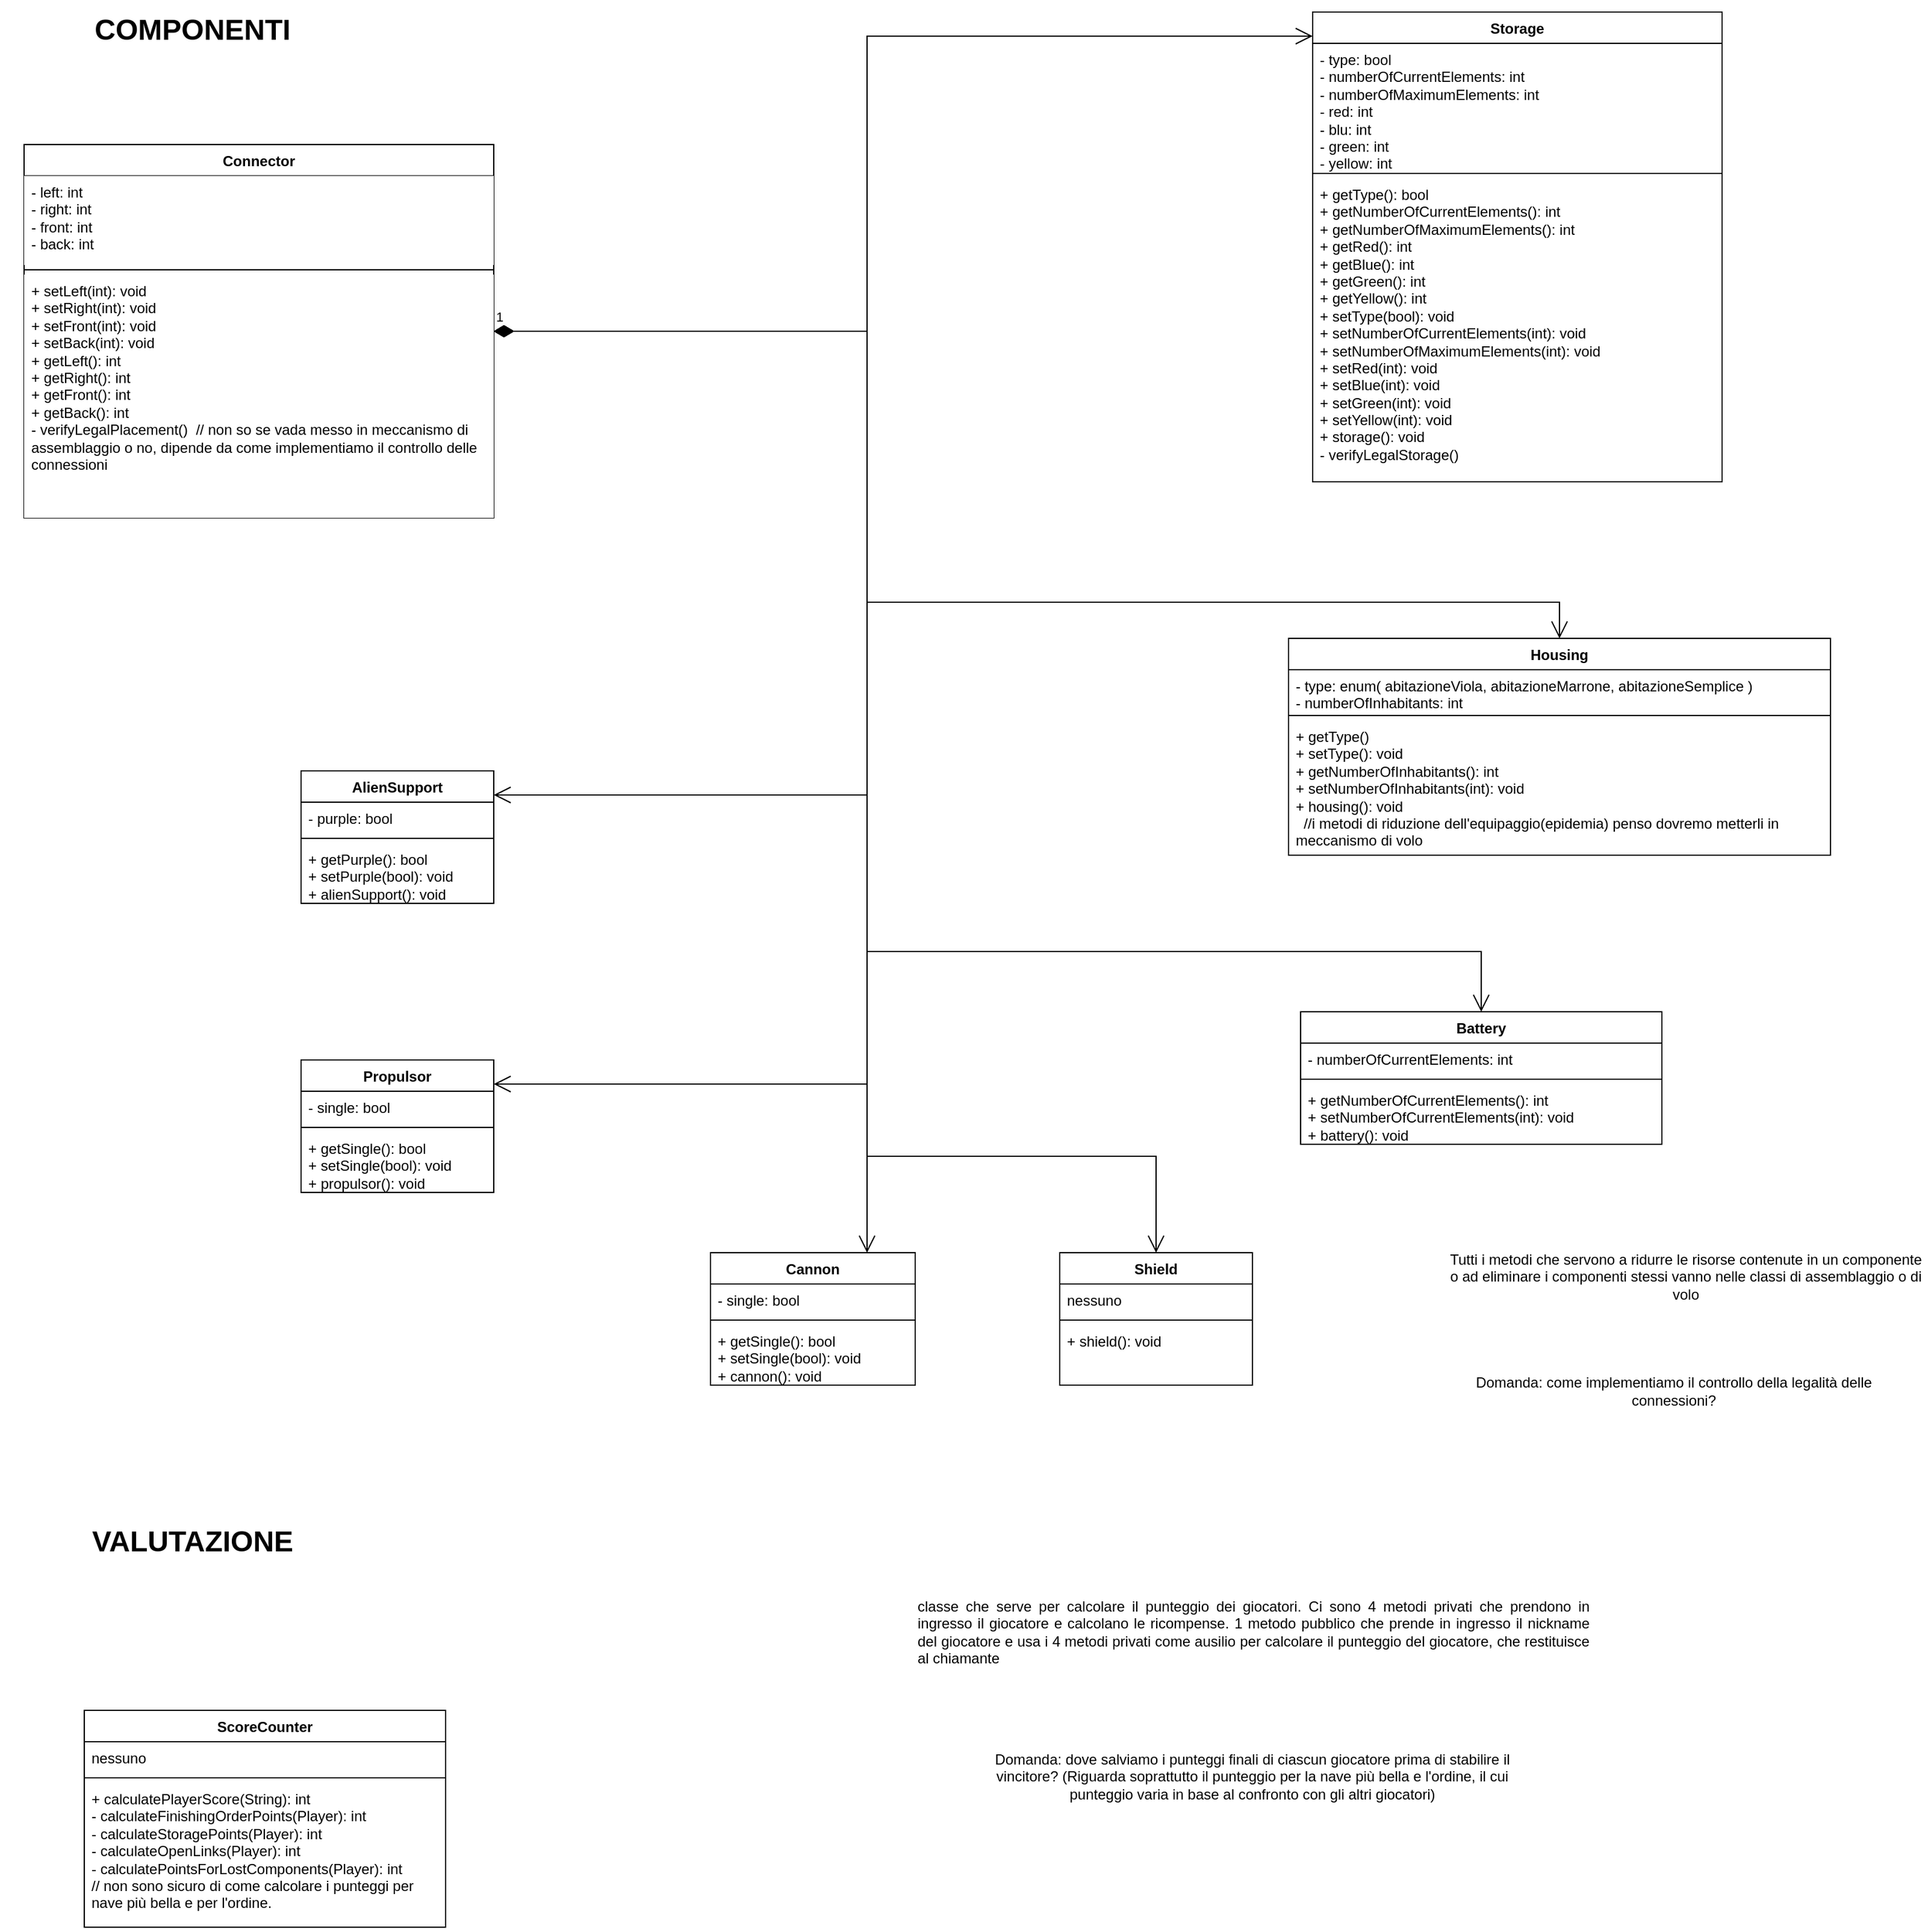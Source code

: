 <mxfile version="26.0.16">
  <diagram id="C5RBs43oDa-KdzZeNtuy" name="Page-1">
    <mxGraphModel dx="1912" dy="1115" grid="1" gridSize="10" guides="1" tooltips="1" connect="1" arrows="1" fold="1" page="1" pageScale="1" pageWidth="827" pageHeight="1169" math="0" shadow="0">
      <root>
        <mxCell id="WIyWlLk6GJQsqaUBKTNV-0" />
        <mxCell id="WIyWlLk6GJQsqaUBKTNV-1" parent="WIyWlLk6GJQsqaUBKTNV-0" />
        <mxCell id="dsIg3zCiA45mQ0eoB1BK-3" value="Connector" style="swimlane;fontStyle=1;align=center;verticalAlign=top;childLayout=stackLayout;horizontal=1;startSize=26;horizontalStack=0;resizeParent=1;resizeParentMax=0;resizeLast=0;collapsible=1;marginBottom=0;whiteSpace=wrap;html=1;fillColor=default;swimlaneFillColor=none;" parent="WIyWlLk6GJQsqaUBKTNV-1" vertex="1">
          <mxGeometry x="30" y="130" width="390" height="310" as="geometry" />
        </mxCell>
        <mxCell id="dsIg3zCiA45mQ0eoB1BK-4" value="- left: int&lt;div&gt;- right: int&lt;/div&gt;&lt;div&gt;- front: int&lt;/div&gt;&lt;div&gt;- back: int&lt;/div&gt;" style="text;strokeColor=none;fillColor=default;align=left;verticalAlign=top;spacingLeft=4;spacingRight=4;overflow=hidden;rotatable=0;points=[[0,0.5],[1,0.5]];portConstraint=eastwest;whiteSpace=wrap;html=1;swimlaneFillColor=none;" parent="dsIg3zCiA45mQ0eoB1BK-3" vertex="1">
          <mxGeometry y="26" width="390" height="74" as="geometry" />
        </mxCell>
        <mxCell id="dsIg3zCiA45mQ0eoB1BK-5" value="" style="line;strokeWidth=1;fillColor=default;align=left;verticalAlign=middle;spacingTop=-1;spacingLeft=3;spacingRight=3;rotatable=0;labelPosition=right;points=[];portConstraint=eastwest;strokeColor=inherit;swimlaneFillColor=none;" parent="dsIg3zCiA45mQ0eoB1BK-3" vertex="1">
          <mxGeometry y="100" width="390" height="8" as="geometry" />
        </mxCell>
        <mxCell id="dsIg3zCiA45mQ0eoB1BK-6" value="&lt;div&gt;+ setLeft(int): void&lt;/div&gt;&lt;div&gt;+ setRight(&lt;span style=&quot;background-color: transparent; color: light-dark(rgb(0, 0, 0), rgb(255, 255, 255));&quot;&gt;int&lt;/span&gt;&lt;span style=&quot;background-color: transparent; color: light-dark(rgb(0, 0, 0), rgb(255, 255, 255));&quot;&gt;)&lt;/span&gt;&lt;span style=&quot;background-color: transparent; color: light-dark(rgb(0, 0, 0), rgb(255, 255, 255));&quot;&gt;: void&lt;/span&gt;&lt;/div&gt;&lt;div&gt;+ setFront(&lt;span style=&quot;background-color: transparent; color: light-dark(rgb(0, 0, 0), rgb(255, 255, 255));&quot;&gt;int&lt;/span&gt;&lt;span style=&quot;background-color: transparent; color: light-dark(rgb(0, 0, 0), rgb(255, 255, 255));&quot;&gt;)&lt;/span&gt;&lt;span style=&quot;background-color: transparent; color: light-dark(rgb(0, 0, 0), rgb(255, 255, 255));&quot;&gt;: void&lt;/span&gt;&lt;/div&gt;&lt;div&gt;+ setBack(&lt;span style=&quot;background-color: transparent; color: light-dark(rgb(0, 0, 0), rgb(255, 255, 255));&quot;&gt;int&lt;/span&gt;&lt;span style=&quot;background-color: transparent; color: light-dark(rgb(0, 0, 0), rgb(255, 255, 255));&quot;&gt;)&lt;/span&gt;&lt;span style=&quot;background-color: transparent; color: light-dark(rgb(0, 0, 0), rgb(255, 255, 255));&quot;&gt;: void&lt;/span&gt;&lt;/div&gt;&lt;div&gt;&lt;div&gt;+ getLeft()&lt;span style=&quot;background-color: transparent; color: light-dark(rgb(0, 0, 0), rgb(255, 255, 255));&quot;&gt;:&amp;nbsp;&lt;/span&gt;&lt;span style=&quot;background-color: transparent; color: light-dark(rgb(0, 0, 0), rgb(255, 255, 255));&quot;&gt;int&lt;/span&gt;&lt;/div&gt;&lt;div&gt;+ getRight()&lt;span style=&quot;background-color: transparent; color: light-dark(rgb(0, 0, 0), rgb(255, 255, 255));&quot;&gt;:&amp;nbsp;&lt;/span&gt;&lt;span style=&quot;background-color: transparent; color: light-dark(rgb(0, 0, 0), rgb(255, 255, 255));&quot;&gt;int&lt;/span&gt;&lt;/div&gt;&lt;div&gt;+ getFront()&lt;span style=&quot;background-color: transparent; color: light-dark(rgb(0, 0, 0), rgb(255, 255, 255));&quot;&gt;:&amp;nbsp;&lt;/span&gt;&lt;span style=&quot;background-color: transparent; color: light-dark(rgb(0, 0, 0), rgb(255, 255, 255));&quot;&gt;int&lt;/span&gt;&lt;/div&gt;&lt;div&gt;+ getBack()&lt;span style=&quot;background-color: transparent; color: light-dark(rgb(0, 0, 0), rgb(255, 255, 255));&quot;&gt;:&amp;nbsp;&lt;/span&gt;&lt;span style=&quot;background-color: transparent; color: light-dark(rgb(0, 0, 0), rgb(255, 255, 255));&quot;&gt;int&lt;/span&gt;&lt;/div&gt;&lt;div&gt;- verifyLegalPlacement()&amp;nbsp; // non so se vada messo in meccanismo di assemblaggio o no, dipende da come implementiamo il controllo delle connessioni&lt;/div&gt;&lt;/div&gt;" style="text;strokeColor=none;fillColor=default;align=left;verticalAlign=top;spacingLeft=4;spacingRight=4;overflow=hidden;rotatable=0;points=[[0,0.5],[1,0.5]];portConstraint=eastwest;whiteSpace=wrap;html=1;swimlaneFillColor=none;" parent="dsIg3zCiA45mQ0eoB1BK-3" vertex="1">
          <mxGeometry y="108" width="390" height="202" as="geometry" />
        </mxCell>
        <mxCell id="dsIg3zCiA45mQ0eoB1BK-8" value="Storage" style="swimlane;fontStyle=1;align=center;verticalAlign=top;childLayout=stackLayout;horizontal=1;startSize=26;horizontalStack=0;resizeParent=1;resizeParentMax=0;resizeLast=0;collapsible=1;marginBottom=0;whiteSpace=wrap;html=1;" parent="WIyWlLk6GJQsqaUBKTNV-1" vertex="1">
          <mxGeometry x="1100" y="20" width="340" height="390" as="geometry" />
        </mxCell>
        <mxCell id="dsIg3zCiA45mQ0eoB1BK-9" value="- type: bool&lt;div&gt;- numberOfCurrentElements: int&lt;/div&gt;&lt;div&gt;- numberOfMaximumElements: int&lt;/div&gt;&lt;div&gt;- red: int&lt;/div&gt;&lt;div&gt;- blu: int&lt;/div&gt;&lt;div&gt;- green: int&lt;/div&gt;&lt;div&gt;- yellow: int&lt;/div&gt;" style="text;strokeColor=none;fillColor=none;align=left;verticalAlign=top;spacingLeft=4;spacingRight=4;overflow=hidden;rotatable=0;points=[[0,0.5],[1,0.5]];portConstraint=eastwest;whiteSpace=wrap;html=1;" parent="dsIg3zCiA45mQ0eoB1BK-8" vertex="1">
          <mxGeometry y="26" width="340" height="104" as="geometry" />
        </mxCell>
        <mxCell id="dsIg3zCiA45mQ0eoB1BK-10" value="" style="line;strokeWidth=1;fillColor=none;align=left;verticalAlign=middle;spacingTop=-1;spacingLeft=3;spacingRight=3;rotatable=0;labelPosition=right;points=[];portConstraint=eastwest;strokeColor=inherit;" parent="dsIg3zCiA45mQ0eoB1BK-8" vertex="1">
          <mxGeometry y="130" width="340" height="8" as="geometry" />
        </mxCell>
        <mxCell id="dsIg3zCiA45mQ0eoB1BK-11" value="+ getType(): bool&lt;div&gt;+ getNumberOfCurrentElements()&lt;span style=&quot;background-color: transparent; color: light-dark(rgb(0, 0, 0), rgb(255, 255, 255));&quot;&gt;: int&lt;/span&gt;&lt;/div&gt;&lt;div&gt;+ getNumberOfMaximumElements()&lt;span style=&quot;background-color: transparent; color: light-dark(rgb(0, 0, 0), rgb(255, 255, 255));&quot;&gt;: int&lt;/span&gt;&lt;/div&gt;&lt;div&gt;+ getRed()&lt;span style=&quot;background-color: transparent; color: light-dark(rgb(0, 0, 0), rgb(255, 255, 255));&quot;&gt;: int&lt;/span&gt;&lt;/div&gt;&lt;div&gt;+ getBlue()&lt;span style=&quot;background-color: transparent; color: light-dark(rgb(0, 0, 0), rgb(255, 255, 255));&quot;&gt;: int&lt;/span&gt;&lt;/div&gt;&lt;div&gt;+ getGreen()&lt;span style=&quot;background-color: transparent; color: light-dark(rgb(0, 0, 0), rgb(255, 255, 255));&quot;&gt;: int&lt;/span&gt;&lt;/div&gt;&lt;div&gt;+ getYellow()&lt;span style=&quot;background-color: transparent; color: light-dark(rgb(0, 0, 0), rgb(255, 255, 255));&quot;&gt;: int&lt;/span&gt;&lt;/div&gt;&lt;div&gt;+ setType(bool): void&lt;div&gt;+ setNumberOfCurrentElements(&lt;span style=&quot;background-color: transparent; color: light-dark(rgb(0, 0, 0), rgb(255, 255, 255));&quot;&gt;int&lt;/span&gt;&lt;span style=&quot;background-color: transparent; color: light-dark(rgb(0, 0, 0), rgb(255, 255, 255));&quot;&gt;)&lt;/span&gt;&lt;span style=&quot;background-color: transparent; color: light-dark(rgb(0, 0, 0), rgb(255, 255, 255));&quot;&gt;: void&lt;/span&gt;&lt;/div&gt;&lt;div&gt;+ setNumberOfMaximumElements(&lt;span style=&quot;background-color: transparent; color: light-dark(rgb(0, 0, 0), rgb(255, 255, 255));&quot;&gt;int&lt;/span&gt;&lt;span style=&quot;background-color: transparent; color: light-dark(rgb(0, 0, 0), rgb(255, 255, 255));&quot;&gt;)&lt;/span&gt;&lt;span style=&quot;background-color: transparent; color: light-dark(rgb(0, 0, 0), rgb(255, 255, 255));&quot;&gt;: void&lt;/span&gt;&lt;/div&gt;&lt;div&gt;+ setRed(&lt;span style=&quot;background-color: transparent; color: light-dark(rgb(0, 0, 0), rgb(255, 255, 255));&quot;&gt;int&lt;/span&gt;&lt;span style=&quot;background-color: transparent; color: light-dark(rgb(0, 0, 0), rgb(255, 255, 255));&quot;&gt;)&lt;/span&gt;&lt;span style=&quot;background-color: transparent; color: light-dark(rgb(0, 0, 0), rgb(255, 255, 255));&quot;&gt;: void&lt;/span&gt;&lt;/div&gt;&lt;div&gt;+ setBlue(&lt;span style=&quot;background-color: transparent; color: light-dark(rgb(0, 0, 0), rgb(255, 255, 255));&quot;&gt;int&lt;/span&gt;&lt;span style=&quot;background-color: transparent; color: light-dark(rgb(0, 0, 0), rgb(255, 255, 255));&quot;&gt;)&lt;/span&gt;&lt;span style=&quot;background-color: transparent; color: light-dark(rgb(0, 0, 0), rgb(255, 255, 255));&quot;&gt;: void&lt;/span&gt;&lt;/div&gt;&lt;div&gt;+ setGreen(&lt;span style=&quot;background-color: transparent; color: light-dark(rgb(0, 0, 0), rgb(255, 255, 255));&quot;&gt;int&lt;/span&gt;&lt;span style=&quot;background-color: transparent; color: light-dark(rgb(0, 0, 0), rgb(255, 255, 255));&quot;&gt;)&lt;/span&gt;&lt;span style=&quot;background-color: transparent; color: light-dark(rgb(0, 0, 0), rgb(255, 255, 255));&quot;&gt;: void&lt;/span&gt;&lt;/div&gt;&lt;div&gt;+ setYellow(&lt;span style=&quot;background-color: transparent; color: light-dark(rgb(0, 0, 0), rgb(255, 255, 255));&quot;&gt;int&lt;/span&gt;&lt;span style=&quot;background-color: transparent; color: light-dark(rgb(0, 0, 0), rgb(255, 255, 255));&quot;&gt;)&lt;/span&gt;&lt;span style=&quot;background-color: transparent; color: light-dark(rgb(0, 0, 0), rgb(255, 255, 255));&quot;&gt;: void&lt;/span&gt;&lt;/div&gt;&lt;/div&gt;&lt;div&gt;&lt;span style=&quot;background-color: transparent; color: light-dark(rgb(0, 0, 0), rgb(255, 255, 255));&quot;&gt;+ storage()&lt;/span&gt;&lt;span style=&quot;background-color: transparent; color: light-dark(rgb(0, 0, 0), rgb(255, 255, 255));&quot;&gt;: void&lt;/span&gt;&lt;/div&gt;&lt;div&gt;- verifyLegalStorage()&lt;/div&gt;" style="text;strokeColor=none;fillColor=none;align=left;verticalAlign=top;spacingLeft=4;spacingRight=4;overflow=hidden;rotatable=0;points=[[0,0.5],[1,0.5]];portConstraint=eastwest;whiteSpace=wrap;html=1;" parent="dsIg3zCiA45mQ0eoB1BK-8" vertex="1">
          <mxGeometry y="138" width="340" height="252" as="geometry" />
        </mxCell>
        <mxCell id="dsIg3zCiA45mQ0eoB1BK-21" value="&lt;div&gt;Cannon&lt;/div&gt;" style="swimlane;fontStyle=1;align=center;verticalAlign=top;childLayout=stackLayout;horizontal=1;startSize=26;horizontalStack=0;resizeParent=1;resizeParentMax=0;resizeLast=0;collapsible=1;marginBottom=0;whiteSpace=wrap;html=1;" parent="WIyWlLk6GJQsqaUBKTNV-1" vertex="1">
          <mxGeometry x="600" y="1050" width="170" height="110" as="geometry" />
        </mxCell>
        <mxCell id="dsIg3zCiA45mQ0eoB1BK-22" value="- single: bool" style="text;strokeColor=none;fillColor=none;align=left;verticalAlign=top;spacingLeft=4;spacingRight=4;overflow=hidden;rotatable=0;points=[[0,0.5],[1,0.5]];portConstraint=eastwest;whiteSpace=wrap;html=1;" parent="dsIg3zCiA45mQ0eoB1BK-21" vertex="1">
          <mxGeometry y="26" width="170" height="26" as="geometry" />
        </mxCell>
        <mxCell id="dsIg3zCiA45mQ0eoB1BK-23" value="" style="line;strokeWidth=1;fillColor=none;align=left;verticalAlign=middle;spacingTop=-1;spacingLeft=3;spacingRight=3;rotatable=0;labelPosition=right;points=[];portConstraint=eastwest;strokeColor=inherit;" parent="dsIg3zCiA45mQ0eoB1BK-21" vertex="1">
          <mxGeometry y="52" width="170" height="8" as="geometry" />
        </mxCell>
        <mxCell id="dsIg3zCiA45mQ0eoB1BK-24" value="+ getSingle(): bool&lt;div&gt;+ setSingle(bool&lt;span style=&quot;background-color: transparent; color: light-dark(rgb(0, 0, 0), rgb(255, 255, 255));&quot;&gt;)&lt;/span&gt;&lt;span style=&quot;background-color: transparent; color: light-dark(rgb(0, 0, 0), rgb(255, 255, 255));&quot;&gt;: void&lt;/span&gt;&lt;/div&gt;&lt;div&gt;&lt;span style=&quot;background-color: transparent; color: light-dark(rgb(0, 0, 0), rgb(255, 255, 255));&quot;&gt;+ cannon()&lt;/span&gt;&lt;span style=&quot;background-color: transparent; color: light-dark(rgb(0, 0, 0), rgb(255, 255, 255));&quot;&gt;: void&lt;/span&gt;&lt;/div&gt;" style="text;strokeColor=none;fillColor=none;align=left;verticalAlign=top;spacingLeft=4;spacingRight=4;overflow=hidden;rotatable=0;points=[[0,0.5],[1,0.5]];portConstraint=eastwest;whiteSpace=wrap;html=1;" parent="dsIg3zCiA45mQ0eoB1BK-21" vertex="1">
          <mxGeometry y="60" width="170" height="50" as="geometry" />
        </mxCell>
        <mxCell id="dsIg3zCiA45mQ0eoB1BK-29" value="Propulsor" style="swimlane;fontStyle=1;align=center;verticalAlign=top;childLayout=stackLayout;horizontal=1;startSize=26;horizontalStack=0;resizeParent=1;resizeParentMax=0;resizeLast=0;collapsible=1;marginBottom=0;whiteSpace=wrap;html=1;" parent="WIyWlLk6GJQsqaUBKTNV-1" vertex="1">
          <mxGeometry x="260" y="890" width="160" height="110" as="geometry" />
        </mxCell>
        <mxCell id="dsIg3zCiA45mQ0eoB1BK-30" value="- single: bool" style="text;strokeColor=none;fillColor=none;align=left;verticalAlign=top;spacingLeft=4;spacingRight=4;overflow=hidden;rotatable=0;points=[[0,0.5],[1,0.5]];portConstraint=eastwest;whiteSpace=wrap;html=1;" parent="dsIg3zCiA45mQ0eoB1BK-29" vertex="1">
          <mxGeometry y="26" width="160" height="26" as="geometry" />
        </mxCell>
        <mxCell id="dsIg3zCiA45mQ0eoB1BK-31" value="" style="line;strokeWidth=1;fillColor=none;align=left;verticalAlign=middle;spacingTop=-1;spacingLeft=3;spacingRight=3;rotatable=0;labelPosition=right;points=[];portConstraint=eastwest;strokeColor=inherit;" parent="dsIg3zCiA45mQ0eoB1BK-29" vertex="1">
          <mxGeometry y="52" width="160" height="8" as="geometry" />
        </mxCell>
        <mxCell id="dsIg3zCiA45mQ0eoB1BK-32" value="+ getSingle(): bool&lt;div&gt;+ setSingle(bool): void&lt;/div&gt;&lt;div&gt;+ propulsor()&lt;span style=&quot;background-color: transparent; color: light-dark(rgb(0, 0, 0), rgb(255, 255, 255));&quot;&gt;: void&lt;/span&gt;&lt;/div&gt;" style="text;strokeColor=none;fillColor=none;align=left;verticalAlign=top;spacingLeft=4;spacingRight=4;overflow=hidden;rotatable=0;points=[[0,0.5],[1,0.5]];portConstraint=eastwest;whiteSpace=wrap;html=1;" parent="dsIg3zCiA45mQ0eoB1BK-29" vertex="1">
          <mxGeometry y="60" width="160" height="50" as="geometry" />
        </mxCell>
        <mxCell id="dsIg3zCiA45mQ0eoB1BK-33" value="Battery" style="swimlane;fontStyle=1;align=center;verticalAlign=top;childLayout=stackLayout;horizontal=1;startSize=26;horizontalStack=0;resizeParent=1;resizeParentMax=0;resizeLast=0;collapsible=1;marginBottom=0;whiteSpace=wrap;html=1;" parent="WIyWlLk6GJQsqaUBKTNV-1" vertex="1">
          <mxGeometry x="1090" y="850" width="300" height="110" as="geometry" />
        </mxCell>
        <mxCell id="dsIg3zCiA45mQ0eoB1BK-34" value="- numberOfCurrentElements: int" style="text;strokeColor=none;fillColor=none;align=left;verticalAlign=top;spacingLeft=4;spacingRight=4;overflow=hidden;rotatable=0;points=[[0,0.5],[1,0.5]];portConstraint=eastwest;whiteSpace=wrap;html=1;" parent="dsIg3zCiA45mQ0eoB1BK-33" vertex="1">
          <mxGeometry y="26" width="300" height="26" as="geometry" />
        </mxCell>
        <mxCell id="dsIg3zCiA45mQ0eoB1BK-35" value="" style="line;strokeWidth=1;fillColor=none;align=left;verticalAlign=middle;spacingTop=-1;spacingLeft=3;spacingRight=3;rotatable=0;labelPosition=right;points=[];portConstraint=eastwest;strokeColor=inherit;" parent="dsIg3zCiA45mQ0eoB1BK-33" vertex="1">
          <mxGeometry y="52" width="300" height="8" as="geometry" />
        </mxCell>
        <mxCell id="dsIg3zCiA45mQ0eoB1BK-36" value="+ getNumberOfCurrentElements():&amp;nbsp;&lt;span style=&quot;color: light-dark(rgb(0, 0, 0), rgb(255, 255, 255)); background-color: transparent;&quot;&gt;int&lt;/span&gt;&lt;div&gt;+ setN&lt;span style=&quot;background-color: transparent; color: light-dark(rgb(0, 0, 0), rgb(255, 255, 255));&quot;&gt;umberOfCurrentElements(&lt;/span&gt;&lt;span style=&quot;background-color: transparent; color: light-dark(rgb(0, 0, 0), rgb(255, 255, 255));&quot;&gt;int&lt;/span&gt;&lt;span style=&quot;background-color: transparent; color: light-dark(rgb(0, 0, 0), rgb(255, 255, 255));&quot;&gt;)&lt;/span&gt;&lt;span style=&quot;background-color: transparent; color: light-dark(rgb(0, 0, 0), rgb(255, 255, 255));&quot;&gt;: void&lt;/span&gt;&lt;/div&gt;&lt;div&gt;&lt;span style=&quot;background-color: transparent; color: light-dark(rgb(0, 0, 0), rgb(255, 255, 255));&quot;&gt;+ battery(): void&lt;/span&gt;&lt;/div&gt;" style="text;strokeColor=none;fillColor=none;align=left;verticalAlign=top;spacingLeft=4;spacingRight=4;overflow=hidden;rotatable=0;points=[[0,0.5],[1,0.5]];portConstraint=eastwest;whiteSpace=wrap;html=1;" parent="dsIg3zCiA45mQ0eoB1BK-33" vertex="1">
          <mxGeometry y="60" width="300" height="50" as="geometry" />
        </mxCell>
        <mxCell id="dsIg3zCiA45mQ0eoB1BK-50" value="Housing" style="swimlane;fontStyle=1;align=center;verticalAlign=top;childLayout=stackLayout;horizontal=1;startSize=26;horizontalStack=0;resizeParent=1;resizeParentMax=0;resizeLast=0;collapsible=1;marginBottom=0;whiteSpace=wrap;html=1;" parent="WIyWlLk6GJQsqaUBKTNV-1" vertex="1">
          <mxGeometry x="1080" y="540" width="450" height="180" as="geometry" />
        </mxCell>
        <mxCell id="dsIg3zCiA45mQ0eoB1BK-51" value="- type: enum( abitazioneViola, abitazioneMarrone, abitazioneSemplice )&lt;div&gt;- numberOfInhabitants: int&lt;/div&gt;" style="text;strokeColor=none;fillColor=none;align=left;verticalAlign=top;spacingLeft=4;spacingRight=4;overflow=hidden;rotatable=0;points=[[0,0.5],[1,0.5]];portConstraint=eastwest;whiteSpace=wrap;html=1;" parent="dsIg3zCiA45mQ0eoB1BK-50" vertex="1">
          <mxGeometry y="26" width="450" height="34" as="geometry" />
        </mxCell>
        <mxCell id="dsIg3zCiA45mQ0eoB1BK-52" value="" style="line;strokeWidth=1;fillColor=none;align=left;verticalAlign=middle;spacingTop=-1;spacingLeft=3;spacingRight=3;rotatable=0;labelPosition=right;points=[];portConstraint=eastwest;strokeColor=inherit;" parent="dsIg3zCiA45mQ0eoB1BK-50" vertex="1">
          <mxGeometry y="60" width="450" height="8" as="geometry" />
        </mxCell>
        <mxCell id="dsIg3zCiA45mQ0eoB1BK-53" value="+ getType()&lt;div&gt;+ setType()&lt;span style=&quot;background-color: transparent; color: light-dark(rgb(0, 0, 0), rgb(255, 255, 255));&quot;&gt;: void&lt;/span&gt;&lt;/div&gt;&lt;div&gt;+ getN&lt;span style=&quot;background-color: transparent; color: light-dark(rgb(0, 0, 0), rgb(255, 255, 255));&quot;&gt;umberOfInhabitants()&lt;/span&gt;&lt;span style=&quot;background-color: transparent; color: light-dark(rgb(0, 0, 0), rgb(255, 255, 255));&quot;&gt;:&amp;nbsp;&lt;/span&gt;&lt;span style=&quot;background-color: transparent; color: light-dark(rgb(0, 0, 0), rgb(255, 255, 255));&quot;&gt;int&lt;/span&gt;&lt;/div&gt;&lt;div&gt;&lt;span style=&quot;background-color: transparent; color: light-dark(rgb(0, 0, 0), rgb(255, 255, 255));&quot;&gt;+ setN&lt;/span&gt;&lt;span style=&quot;background-color: transparent; color: light-dark(rgb(0, 0, 0), rgb(255, 255, 255));&quot;&gt;umberOfInhabitants(&lt;/span&gt;&lt;span style=&quot;background-color: transparent; color: light-dark(rgb(0, 0, 0), rgb(255, 255, 255));&quot;&gt;int&lt;/span&gt;&lt;span style=&quot;background-color: transparent; color: light-dark(rgb(0, 0, 0), rgb(255, 255, 255));&quot;&gt;)&lt;/span&gt;&lt;span style=&quot;background-color: transparent; color: light-dark(rgb(0, 0, 0), rgb(255, 255, 255));&quot;&gt;: void&lt;/span&gt;&lt;span style=&quot;background-color: transparent; color: light-dark(rgb(0, 0, 0), rgb(255, 255, 255));&quot;&gt;&amp;nbsp;&amp;nbsp;&lt;/span&gt;&lt;/div&gt;&lt;div&gt;&lt;span style=&quot;background-color: transparent; color: light-dark(rgb(0, 0, 0), rgb(255, 255, 255));&quot;&gt;+ housing()&lt;/span&gt;&lt;span style=&quot;background-color: transparent; color: light-dark(rgb(0, 0, 0), rgb(255, 255, 255));&quot;&gt;: void&amp;nbsp; &amp;nbsp; &amp;nbsp;&lt;/span&gt;&lt;/div&gt;&lt;div&gt;&lt;span style=&quot;background-color: transparent; color: light-dark(rgb(0, 0, 0), rgb(255, 255, 255));&quot;&gt;&amp;nbsp; //i metodi di riduzione dell&#39;equipaggio(epidemia) penso dovremo metterli in meccanismo di volo&lt;/span&gt;&lt;/div&gt;" style="text;strokeColor=none;fillColor=none;align=left;verticalAlign=top;spacingLeft=4;spacingRight=4;overflow=hidden;rotatable=0;points=[[0,0.5],[1,0.5]];portConstraint=eastwest;whiteSpace=wrap;html=1;" parent="dsIg3zCiA45mQ0eoB1BK-50" vertex="1">
          <mxGeometry y="68" width="450" height="112" as="geometry" />
        </mxCell>
        <mxCell id="dsIg3zCiA45mQ0eoB1BK-56" value="AlienSupport" style="swimlane;fontStyle=1;align=center;verticalAlign=top;childLayout=stackLayout;horizontal=1;startSize=26;horizontalStack=0;resizeParent=1;resizeParentMax=0;resizeLast=0;collapsible=1;marginBottom=0;whiteSpace=wrap;html=1;" parent="WIyWlLk6GJQsqaUBKTNV-1" vertex="1">
          <mxGeometry x="260" y="650" width="160" height="110" as="geometry" />
        </mxCell>
        <mxCell id="dsIg3zCiA45mQ0eoB1BK-57" value="- purple: bool" style="text;strokeColor=none;fillColor=none;align=left;verticalAlign=top;spacingLeft=4;spacingRight=4;overflow=hidden;rotatable=0;points=[[0,0.5],[1,0.5]];portConstraint=eastwest;whiteSpace=wrap;html=1;" parent="dsIg3zCiA45mQ0eoB1BK-56" vertex="1">
          <mxGeometry y="26" width="160" height="26" as="geometry" />
        </mxCell>
        <mxCell id="dsIg3zCiA45mQ0eoB1BK-58" value="" style="line;strokeWidth=1;fillColor=none;align=left;verticalAlign=middle;spacingTop=-1;spacingLeft=3;spacingRight=3;rotatable=0;labelPosition=right;points=[];portConstraint=eastwest;strokeColor=inherit;" parent="dsIg3zCiA45mQ0eoB1BK-56" vertex="1">
          <mxGeometry y="52" width="160" height="8" as="geometry" />
        </mxCell>
        <mxCell id="dsIg3zCiA45mQ0eoB1BK-59" value="+ getPurple(): bool&lt;div&gt;+ setPurple(bool&lt;span style=&quot;background-color: transparent; color: light-dark(rgb(0, 0, 0), rgb(255, 255, 255));&quot;&gt;)&lt;/span&gt;&lt;span style=&quot;background-color: transparent; color: light-dark(rgb(0, 0, 0), rgb(255, 255, 255));&quot;&gt;: void&lt;/span&gt;&lt;/div&gt;&lt;div&gt;&lt;span style=&quot;background-color: transparent; color: light-dark(rgb(0, 0, 0), rgb(255, 255, 255));&quot;&gt;+ alienSupport(): void&lt;/span&gt;&lt;/div&gt;" style="text;strokeColor=none;fillColor=none;align=left;verticalAlign=top;spacingLeft=4;spacingRight=4;overflow=hidden;rotatable=0;points=[[0,0.5],[1,0.5]];portConstraint=eastwest;whiteSpace=wrap;html=1;" parent="dsIg3zCiA45mQ0eoB1BK-56" vertex="1">
          <mxGeometry y="60" width="160" height="50" as="geometry" />
        </mxCell>
        <mxCell id="dsIg3zCiA45mQ0eoB1BK-68" value="&lt;font style=&quot;font-size: 24px;&quot;&gt;&lt;b style=&quot;&quot;&gt;COMPONENTI&lt;/b&gt;&lt;/font&gt;" style="text;html=1;align=center;verticalAlign=middle;whiteSpace=wrap;rounded=0;" parent="WIyWlLk6GJQsqaUBKTNV-1" vertex="1">
          <mxGeometry x="10" y="10" width="320" height="50" as="geometry" />
        </mxCell>
        <mxCell id="PtSkCmKMylyB3cH6BrQv-422" value="&lt;font style=&quot;font-size: 24px;&quot;&gt;&lt;b&gt;VALUTAZIONE&lt;/b&gt;&lt;/font&gt;" style="text;html=1;align=center;verticalAlign=middle;whiteSpace=wrap;rounded=0;" parent="WIyWlLk6GJQsqaUBKTNV-1" vertex="1">
          <mxGeometry x="30" y="1270" width="280" height="40" as="geometry" />
        </mxCell>
        <mxCell id="PtSkCmKMylyB3cH6BrQv-423" value="ScoreCounter" style="swimlane;fontStyle=1;align=center;verticalAlign=top;childLayout=stackLayout;horizontal=1;startSize=26;horizontalStack=0;resizeParent=1;resizeParentMax=0;resizeLast=0;collapsible=1;marginBottom=0;whiteSpace=wrap;html=1;" parent="WIyWlLk6GJQsqaUBKTNV-1" vertex="1">
          <mxGeometry x="80" y="1430" width="300" height="180" as="geometry" />
        </mxCell>
        <mxCell id="PtSkCmKMylyB3cH6BrQv-424" value="nessuno&lt;div&gt;&lt;br&gt;&lt;/div&gt;" style="text;strokeColor=none;fillColor=none;align=left;verticalAlign=top;spacingLeft=4;spacingRight=4;overflow=hidden;rotatable=0;points=[[0,0.5],[1,0.5]];portConstraint=eastwest;whiteSpace=wrap;html=1;" parent="PtSkCmKMylyB3cH6BrQv-423" vertex="1">
          <mxGeometry y="26" width="300" height="26" as="geometry" />
        </mxCell>
        <mxCell id="PtSkCmKMylyB3cH6BrQv-425" value="" style="line;strokeWidth=1;fillColor=none;align=left;verticalAlign=middle;spacingTop=-1;spacingLeft=3;spacingRight=3;rotatable=0;labelPosition=right;points=[];portConstraint=eastwest;strokeColor=inherit;" parent="PtSkCmKMylyB3cH6BrQv-423" vertex="1">
          <mxGeometry y="52" width="300" height="8" as="geometry" />
        </mxCell>
        <mxCell id="PtSkCmKMylyB3cH6BrQv-426" value="+ calculatePlayerScore(String): int&lt;div&gt;- calculateFinishingOrderPoints(Player): int&lt;br&gt;&lt;div&gt;- calculateStoragePoints(Player): int&lt;/div&gt;&lt;div&gt;- calculateOpenLinks(Player): int&amp;nbsp;&lt;/div&gt;&lt;div&gt;- calculatePointsForLostComponents(&lt;span style=&quot;background-color: transparent; color: light-dark(rgb(0, 0, 0), rgb(255, 255, 255));&quot;&gt;Player&lt;/span&gt;&lt;span style=&quot;background-color: transparent; color: light-dark(rgb(0, 0, 0), rgb(255, 255, 255));&quot;&gt;): int&lt;/span&gt;&lt;/div&gt;&lt;div&gt;// non sono sicuro di come calcolare i punteggi per&lt;/div&gt;&lt;/div&gt;&lt;div&gt;nave più bella e per l&#39;ordine.&lt;/div&gt;" style="text;strokeColor=none;fillColor=none;align=left;verticalAlign=top;spacingLeft=4;spacingRight=4;overflow=hidden;rotatable=0;points=[[0,0.5],[1,0.5]];portConstraint=eastwest;whiteSpace=wrap;html=1;" parent="PtSkCmKMylyB3cH6BrQv-423" vertex="1">
          <mxGeometry y="60" width="300" height="120" as="geometry" />
        </mxCell>
        <mxCell id="PtSkCmKMylyB3cH6BrQv-427" value="Shield" style="swimlane;fontStyle=1;align=center;verticalAlign=top;childLayout=stackLayout;horizontal=1;startSize=26;horizontalStack=0;resizeParent=1;resizeParentMax=0;resizeLast=0;collapsible=1;marginBottom=0;whiteSpace=wrap;html=1;" parent="WIyWlLk6GJQsqaUBKTNV-1" vertex="1">
          <mxGeometry x="890" y="1050" width="160" height="110" as="geometry" />
        </mxCell>
        <mxCell id="PtSkCmKMylyB3cH6BrQv-428" value="nessuno" style="text;strokeColor=none;fillColor=none;align=left;verticalAlign=top;spacingLeft=4;spacingRight=4;overflow=hidden;rotatable=0;points=[[0,0.5],[1,0.5]];portConstraint=eastwest;whiteSpace=wrap;html=1;" parent="PtSkCmKMylyB3cH6BrQv-427" vertex="1">
          <mxGeometry y="26" width="160" height="26" as="geometry" />
        </mxCell>
        <mxCell id="PtSkCmKMylyB3cH6BrQv-429" value="" style="line;strokeWidth=1;fillColor=none;align=left;verticalAlign=middle;spacingTop=-1;spacingLeft=3;spacingRight=3;rotatable=0;labelPosition=right;points=[];portConstraint=eastwest;strokeColor=inherit;" parent="PtSkCmKMylyB3cH6BrQv-427" vertex="1">
          <mxGeometry y="52" width="160" height="8" as="geometry" />
        </mxCell>
        <mxCell id="PtSkCmKMylyB3cH6BrQv-430" value="&lt;div&gt;+ shield()&lt;span style=&quot;background-color: transparent; color: light-dark(rgb(0, 0, 0), rgb(255, 255, 255));&quot;&gt;: void&lt;/span&gt;&lt;/div&gt;" style="text;strokeColor=none;fillColor=none;align=left;verticalAlign=top;spacingLeft=4;spacingRight=4;overflow=hidden;rotatable=0;points=[[0,0.5],[1,0.5]];portConstraint=eastwest;whiteSpace=wrap;html=1;" parent="PtSkCmKMylyB3cH6BrQv-427" vertex="1">
          <mxGeometry y="60" width="160" height="50" as="geometry" />
        </mxCell>
        <mxCell id="PtSkCmKMylyB3cH6BrQv-431" value="Tutti i metodi che servono a ridurre le risorse contenute in un componente o ad eliminare i componenti stessi vanno nelle classi di assemblaggio o di volo" style="text;html=1;align=center;verticalAlign=middle;whiteSpace=wrap;rounded=0;" parent="WIyWlLk6GJQsqaUBKTNV-1" vertex="1">
          <mxGeometry x="1210" y="1050" width="400" height="40" as="geometry" />
        </mxCell>
        <mxCell id="PtSkCmKMylyB3cH6BrQv-432" value="Domanda: come implementiamo il controllo della legalità delle connessioni?" style="text;html=1;align=center;verticalAlign=middle;whiteSpace=wrap;rounded=0;" parent="WIyWlLk6GJQsqaUBKTNV-1" vertex="1">
          <mxGeometry x="1200" y="1150" width="400" height="30" as="geometry" />
        </mxCell>
        <mxCell id="PtSkCmKMylyB3cH6BrQv-435" value="1" style="endArrow=open;html=1;endSize=12;startArrow=diamondThin;startSize=14;startFill=1;edgeStyle=orthogonalEdgeStyle;align=left;verticalAlign=bottom;rounded=0;" parent="WIyWlLk6GJQsqaUBKTNV-1" source="dsIg3zCiA45mQ0eoB1BK-3" target="dsIg3zCiA45mQ0eoB1BK-8" edge="1">
          <mxGeometry x="-1" y="3" relative="1" as="geometry">
            <mxPoint x="640" y="140" as="sourcePoint" />
            <mxPoint x="800" y="140" as="targetPoint" />
            <Array as="points">
              <mxPoint x="730" y="285" />
              <mxPoint x="730" y="40" />
            </Array>
          </mxGeometry>
        </mxCell>
        <mxCell id="PtSkCmKMylyB3cH6BrQv-436" value="1" style="endArrow=open;html=1;endSize=12;startArrow=diamondThin;startSize=14;startFill=1;edgeStyle=orthogonalEdgeStyle;align=left;verticalAlign=bottom;rounded=0;" parent="WIyWlLk6GJQsqaUBKTNV-1" source="dsIg3zCiA45mQ0eoB1BK-3" target="dsIg3zCiA45mQ0eoB1BK-50" edge="1">
          <mxGeometry x="-1" y="3" relative="1" as="geometry">
            <mxPoint x="610" y="530" as="sourcePoint" />
            <mxPoint x="770" y="530" as="targetPoint" />
            <Array as="points">
              <mxPoint x="730" y="285" />
              <mxPoint x="730" y="510" />
              <mxPoint x="1305" y="510" />
            </Array>
          </mxGeometry>
        </mxCell>
        <mxCell id="PtSkCmKMylyB3cH6BrQv-437" value="1" style="endArrow=open;html=1;endSize=12;startArrow=diamondThin;startSize=14;startFill=1;edgeStyle=orthogonalEdgeStyle;align=left;verticalAlign=bottom;rounded=0;" parent="WIyWlLk6GJQsqaUBKTNV-1" source="dsIg3zCiA45mQ0eoB1BK-3" target="dsIg3zCiA45mQ0eoB1BK-33" edge="1">
          <mxGeometry x="-1" y="3" relative="1" as="geometry">
            <mxPoint x="610" y="530" as="sourcePoint" />
            <mxPoint x="770" y="530" as="targetPoint" />
            <Array as="points">
              <mxPoint x="730" y="285" />
              <mxPoint x="730" y="800" />
              <mxPoint x="1240" y="800" />
            </Array>
          </mxGeometry>
        </mxCell>
        <mxCell id="PtSkCmKMylyB3cH6BrQv-438" value="1" style="endArrow=open;html=1;endSize=12;startArrow=diamondThin;startSize=14;startFill=1;edgeStyle=orthogonalEdgeStyle;align=left;verticalAlign=bottom;rounded=0;exitX=1;exitY=0.5;exitDx=0;exitDy=0;" parent="WIyWlLk6GJQsqaUBKTNV-1" source="dsIg3zCiA45mQ0eoB1BK-3" target="PtSkCmKMylyB3cH6BrQv-427" edge="1">
          <mxGeometry x="-1" y="3" relative="1" as="geometry">
            <mxPoint x="640" y="850" as="sourcePoint" />
            <mxPoint x="800" y="850" as="targetPoint" />
            <Array as="points">
              <mxPoint x="730" y="285" />
              <mxPoint x="730" y="970" />
              <mxPoint x="970" y="970" />
            </Array>
          </mxGeometry>
        </mxCell>
        <mxCell id="PtSkCmKMylyB3cH6BrQv-439" value="1" style="endArrow=open;html=1;endSize=12;startArrow=diamondThin;startSize=14;startFill=1;edgeStyle=orthogonalEdgeStyle;align=left;verticalAlign=bottom;rounded=0;" parent="WIyWlLk6GJQsqaUBKTNV-1" source="dsIg3zCiA45mQ0eoB1BK-3" target="dsIg3zCiA45mQ0eoB1BK-21" edge="1">
          <mxGeometry x="-1" y="3" relative="1" as="geometry">
            <mxPoint x="520" y="700" as="sourcePoint" />
            <mxPoint x="680" y="700" as="targetPoint" />
            <Array as="points">
              <mxPoint x="730" y="285" />
            </Array>
          </mxGeometry>
        </mxCell>
        <mxCell id="PtSkCmKMylyB3cH6BrQv-440" value="1" style="endArrow=open;html=1;endSize=12;startArrow=diamondThin;startSize=14;startFill=1;edgeStyle=orthogonalEdgeStyle;align=left;verticalAlign=bottom;rounded=0;" parent="WIyWlLk6GJQsqaUBKTNV-1" source="dsIg3zCiA45mQ0eoB1BK-3" target="dsIg3zCiA45mQ0eoB1BK-29" edge="1">
          <mxGeometry x="-1" y="3" relative="1" as="geometry">
            <mxPoint x="520" y="700" as="sourcePoint" />
            <mxPoint x="680" y="700" as="targetPoint" />
            <Array as="points">
              <mxPoint x="730" y="285" />
              <mxPoint x="730" y="910" />
            </Array>
          </mxGeometry>
        </mxCell>
        <mxCell id="PtSkCmKMylyB3cH6BrQv-441" value="1" style="endArrow=open;html=1;endSize=12;startArrow=diamondThin;startSize=14;startFill=1;edgeStyle=orthogonalEdgeStyle;align=left;verticalAlign=bottom;rounded=0;" parent="WIyWlLk6GJQsqaUBKTNV-1" source="dsIg3zCiA45mQ0eoB1BK-3" target="dsIg3zCiA45mQ0eoB1BK-56" edge="1">
          <mxGeometry x="-1" y="3" relative="1" as="geometry">
            <mxPoint x="520" y="700" as="sourcePoint" />
            <mxPoint x="680" y="700" as="targetPoint" />
            <Array as="points">
              <mxPoint x="730" y="285" />
              <mxPoint x="730" y="670" />
            </Array>
          </mxGeometry>
        </mxCell>
        <mxCell id="PtSkCmKMylyB3cH6BrQv-442" value="&lt;div style=&quot;text-align: justify;&quot;&gt;classe che serve per calcolare il punteggio dei giocatori. Ci sono 4 metodi privati che prendono&amp;nbsp;&lt;span style=&quot;background-color: transparent; color: light-dark(rgb(0, 0, 0), rgb(255, 255, 255));&quot;&gt;in ingresso il giocatore e calcolano le ricompense. 1 metodo pubblico che prende in ingresso il&lt;/span&gt;&lt;span style=&quot;background-color: transparent; color: light-dark(rgb(0, 0, 0), rgb(255, 255, 255));&quot;&gt;&amp;nbsp;nickname del giocatore e usa i 4 metodi privati come ausilio per calcolare il punteggio del&lt;/span&gt;&lt;span style=&quot;background-color: transparent; color: light-dark(rgb(0, 0, 0), rgb(255, 255, 255));&quot;&gt;&amp;nbsp;giocatore, che restituisce al chiamante&lt;/span&gt;&lt;/div&gt;" style="text;html=1;align=left;verticalAlign=middle;whiteSpace=wrap;rounded=0;" parent="WIyWlLk6GJQsqaUBKTNV-1" vertex="1">
          <mxGeometry x="770" y="1300" width="560" height="130" as="geometry" />
        </mxCell>
        <mxCell id="PtSkCmKMylyB3cH6BrQv-443" value="Domanda: dove salviamo i punteggi finali di ciascun giocatore prima di stabilire il vincitore? (Riguarda soprattutto il punteggio per la nave più bella e l&#39;ordine, il cui punteggio varia in base al confronto con gli altri giocatori)" style="text;html=1;align=center;verticalAlign=middle;whiteSpace=wrap;rounded=0;" parent="WIyWlLk6GJQsqaUBKTNV-1" vertex="1">
          <mxGeometry x="810" y="1430" width="480" height="110" as="geometry" />
        </mxCell>
      </root>
    </mxGraphModel>
  </diagram>
</mxfile>
